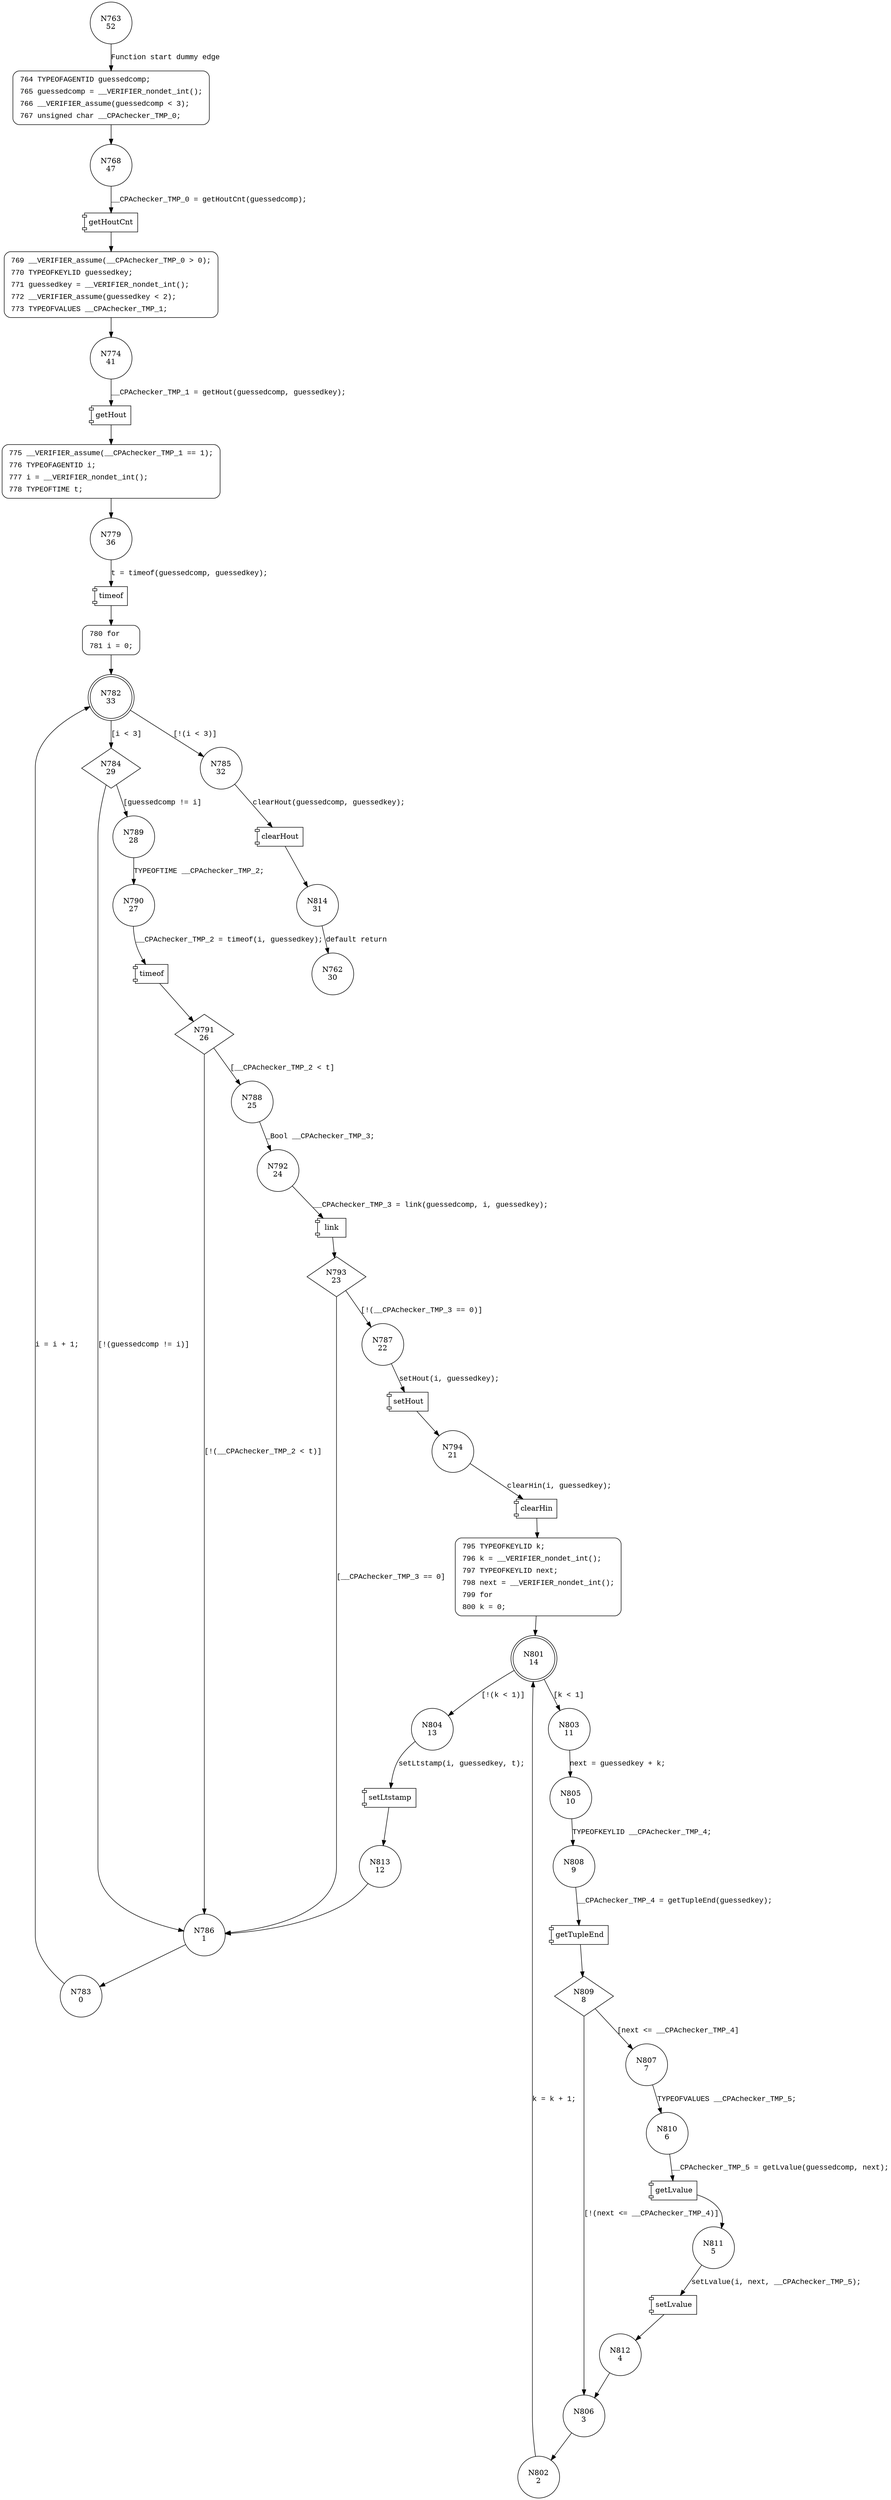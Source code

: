 digraph propagate {
763 [shape="circle" label="N763\n52"]
764 [shape="circle" label="N764\n51"]
768 [shape="circle" label="N768\n47"]
769 [shape="circle" label="N769\n46"]
774 [shape="circle" label="N774\n41"]
775 [shape="circle" label="N775\n40"]
779 [shape="circle" label="N779\n36"]
780 [shape="circle" label="N780\n35"]
782 [shape="doublecircle" label="N782\n33"]
784 [shape="diamond" label="N784\n29"]
785 [shape="circle" label="N785\n32"]
814 [shape="circle" label="N814\n31"]
789 [shape="circle" label="N789\n28"]
786 [shape="circle" label="N786\n1"]
783 [shape="circle" label="N783\n0"]
790 [shape="circle" label="N790\n27"]
791 [shape="diamond" label="N791\n26"]
788 [shape="circle" label="N788\n25"]
792 [shape="circle" label="N792\n24"]
793 [shape="diamond" label="N793\n23"]
787 [shape="circle" label="N787\n22"]
794 [shape="circle" label="N794\n21"]
795 [shape="circle" label="N795\n20"]
801 [shape="doublecircle" label="N801\n14"]
803 [shape="circle" label="N803\n11"]
804 [shape="circle" label="N804\n13"]
813 [shape="circle" label="N813\n12"]
805 [shape="circle" label="N805\n10"]
808 [shape="circle" label="N808\n9"]
809 [shape="diamond" label="N809\n8"]
807 [shape="circle" label="N807\n7"]
806 [shape="circle" label="N806\n3"]
802 [shape="circle" label="N802\n2"]
810 [shape="circle" label="N810\n6"]
811 [shape="circle" label="N811\n5"]
812 [shape="circle" label="N812\n4"]
762 [shape="circle" label="N762\n30"]
764 [style="filled,bold" penwidth="1" fillcolor="white" fontname="Courier New" shape="Mrecord" label=<<table border="0" cellborder="0" cellpadding="3" bgcolor="white"><tr><td align="right">764</td><td align="left">TYPEOFAGENTID guessedcomp;</td></tr><tr><td align="right">765</td><td align="left">guessedcomp = __VERIFIER_nondet_int();</td></tr><tr><td align="right">766</td><td align="left">__VERIFIER_assume(guessedcomp &lt; 3);</td></tr><tr><td align="right">767</td><td align="left">unsigned char __CPAchecker_TMP_0;</td></tr></table>>]
764 -> 768[label=""]
769 [style="filled,bold" penwidth="1" fillcolor="white" fontname="Courier New" shape="Mrecord" label=<<table border="0" cellborder="0" cellpadding="3" bgcolor="white"><tr><td align="right">769</td><td align="left">__VERIFIER_assume(__CPAchecker_TMP_0 &gt; 0);</td></tr><tr><td align="right">770</td><td align="left">TYPEOFKEYLID guessedkey;</td></tr><tr><td align="right">771</td><td align="left">guessedkey = __VERIFIER_nondet_int();</td></tr><tr><td align="right">772</td><td align="left">__VERIFIER_assume(guessedkey &lt; 2);</td></tr><tr><td align="right">773</td><td align="left">TYPEOFVALUES __CPAchecker_TMP_1;</td></tr></table>>]
769 -> 774[label=""]
775 [style="filled,bold" penwidth="1" fillcolor="white" fontname="Courier New" shape="Mrecord" label=<<table border="0" cellborder="0" cellpadding="3" bgcolor="white"><tr><td align="right">775</td><td align="left">__VERIFIER_assume(__CPAchecker_TMP_1 == 1);</td></tr><tr><td align="right">776</td><td align="left">TYPEOFAGENTID i;</td></tr><tr><td align="right">777</td><td align="left">i = __VERIFIER_nondet_int();</td></tr><tr><td align="right">778</td><td align="left">TYPEOFTIME t;</td></tr></table>>]
775 -> 779[label=""]
780 [style="filled,bold" penwidth="1" fillcolor="white" fontname="Courier New" shape="Mrecord" label=<<table border="0" cellborder="0" cellpadding="3" bgcolor="white"><tr><td align="right">780</td><td align="left">for</td></tr><tr><td align="right">781</td><td align="left">i = 0;</td></tr></table>>]
780 -> 782[label=""]
795 [style="filled,bold" penwidth="1" fillcolor="white" fontname="Courier New" shape="Mrecord" label=<<table border="0" cellborder="0" cellpadding="3" bgcolor="white"><tr><td align="right">795</td><td align="left">TYPEOFKEYLID k;</td></tr><tr><td align="right">796</td><td align="left">k = __VERIFIER_nondet_int();</td></tr><tr><td align="right">797</td><td align="left">TYPEOFKEYLID next;</td></tr><tr><td align="right">798</td><td align="left">next = __VERIFIER_nondet_int();</td></tr><tr><td align="right">799</td><td align="left">for</td></tr><tr><td align="right">800</td><td align="left">k = 0;</td></tr></table>>]
795 -> 801[label=""]
763 -> 764 [label="Function start dummy edge" fontname="Courier New"]
100082 [shape="component" label="getHoutCnt"]
768 -> 100082 [label="__CPAchecker_TMP_0 = getHoutCnt(guessedcomp);" fontname="Courier New"]
100082 -> 769 [label="" fontname="Courier New"]
100083 [shape="component" label="getHout"]
774 -> 100083 [label="__CPAchecker_TMP_1 = getHout(guessedcomp, guessedkey);" fontname="Courier New"]
100083 -> 775 [label="" fontname="Courier New"]
100084 [shape="component" label="timeof"]
779 -> 100084 [label="t = timeof(guessedcomp, guessedkey);" fontname="Courier New"]
100084 -> 780 [label="" fontname="Courier New"]
782 -> 784 [label="[i < 3]" fontname="Courier New"]
782 -> 785 [label="[!(i < 3)]" fontname="Courier New"]
100085 [shape="component" label="clearHout"]
785 -> 100085 [label="clearHout(guessedcomp, guessedkey);" fontname="Courier New"]
100085 -> 814 [label="" fontname="Courier New"]
784 -> 789 [label="[guessedcomp != i]" fontname="Courier New"]
784 -> 786 [label="[!(guessedcomp != i)]" fontname="Courier New"]
786 -> 783 [label="" fontname="Courier New"]
789 -> 790 [label="TYPEOFTIME __CPAchecker_TMP_2;" fontname="Courier New"]
100086 [shape="component" label="timeof"]
790 -> 100086 [label="__CPAchecker_TMP_2 = timeof(i, guessedkey);" fontname="Courier New"]
100086 -> 791 [label="" fontname="Courier New"]
791 -> 788 [label="[__CPAchecker_TMP_2 < t]" fontname="Courier New"]
791 -> 786 [label="[!(__CPAchecker_TMP_2 < t)]" fontname="Courier New"]
100087 [shape="component" label="link"]
792 -> 100087 [label="__CPAchecker_TMP_3 = link(guessedcomp, i, guessedkey);" fontname="Courier New"]
100087 -> 793 [label="" fontname="Courier New"]
793 -> 786 [label="[__CPAchecker_TMP_3 == 0]" fontname="Courier New"]
793 -> 787 [label="[!(__CPAchecker_TMP_3 == 0)]" fontname="Courier New"]
100088 [shape="component" label="setHout"]
787 -> 100088 [label="setHout(i, guessedkey);" fontname="Courier New"]
100088 -> 794 [label="" fontname="Courier New"]
100089 [shape="component" label="clearHin"]
794 -> 100089 [label="clearHin(i, guessedkey);" fontname="Courier New"]
100089 -> 795 [label="" fontname="Courier New"]
801 -> 803 [label="[k < 1]" fontname="Courier New"]
801 -> 804 [label="[!(k < 1)]" fontname="Courier New"]
100090 [shape="component" label="setLtstamp"]
804 -> 100090 [label="setLtstamp(i, guessedkey, t);" fontname="Courier New"]
100090 -> 813 [label="" fontname="Courier New"]
803 -> 805 [label="next = guessedkey + k;" fontname="Courier New"]
100091 [shape="component" label="getTupleEnd"]
808 -> 100091 [label="__CPAchecker_TMP_4 = getTupleEnd(guessedkey);" fontname="Courier New"]
100091 -> 809 [label="" fontname="Courier New"]
809 -> 807 [label="[next <= __CPAchecker_TMP_4]" fontname="Courier New"]
809 -> 806 [label="[!(next <= __CPAchecker_TMP_4)]" fontname="Courier New"]
806 -> 802 [label="" fontname="Courier New"]
807 -> 810 [label="TYPEOFVALUES __CPAchecker_TMP_5;" fontname="Courier New"]
100092 [shape="component" label="getLvalue"]
810 -> 100092 [label="__CPAchecker_TMP_5 = getLvalue(guessedcomp, next);" fontname="Courier New"]
100092 -> 811 [label="" fontname="Courier New"]
100093 [shape="component" label="setLvalue"]
811 -> 100093 [label="setLvalue(i, next, __CPAchecker_TMP_5);" fontname="Courier New"]
100093 -> 812 [label="" fontname="Courier New"]
814 -> 762 [label="default return" fontname="Courier New"]
783 -> 782 [label="i = i + 1;" fontname="Courier New"]
788 -> 792 [label="_Bool __CPAchecker_TMP_3;" fontname="Courier New"]
813 -> 786 [label="" fontname="Courier New"]
805 -> 808 [label="TYPEOFKEYLID __CPAchecker_TMP_4;" fontname="Courier New"]
802 -> 801 [label="k = k + 1;" fontname="Courier New"]
812 -> 806 [label="" fontname="Courier New"]
}